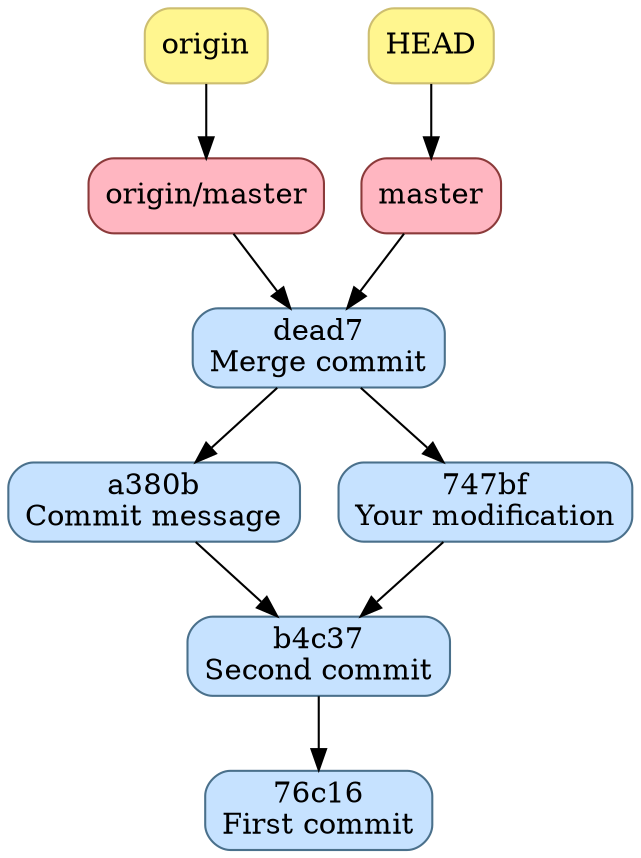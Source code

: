 digraph "git history" {
	"master" [shape="box",style="rounded,filled",color="indianred4", fillcolor="lightpink", label="master"];
	"master" -> "dead7";
	"HEAD" [shape="box",style="rounded,filled",color="lightgoldenrod3", fillcolor="khaki1", label="HEAD"];
	"HEAD" -> "master";

	"origin/master" [shape="box",style="rounded,filled",color="indianred4", fillcolor="lightpink", label="origin/master"];
	"origin/master" -> "dead7";
	"origin" [shape="box",style="rounded,filled",color="lightgoldenrod3", fillcolor="khaki1", label="origin"];
	"origin" -> "origin/master";

	"76c16" [shape="box",style="rounded,filled",color="skyblue4", fillcolor="slategray1", label="76c16\nFirst commit"];
	"b4c37" [shape="box",style="rounded,filled",color="skyblue4", fillcolor="slategray1", label="b4c37\nSecond commit"];
	"b4c37" -> "76c16";
	"a380b" [shape="box",style="rounded,filled",color="skyblue4", fillcolor="slategray1", label="a380b\nCommit message"];
	"a380b" -> "b4c37";

	"747bf" [shape="box",style="rounded,filled",color="skyblue4", fillcolor="slategray1", label="747bf\nYour modification"];
	"747bf" -> "b4c37";
	"dead7" [shape="box",style="rounded,filled",color="skyblue4", fillcolor="slategray1", label="dead7\nMerge commit"];
	"dead7" -> "747bf";
	"dead7" -> "a380b";
}
